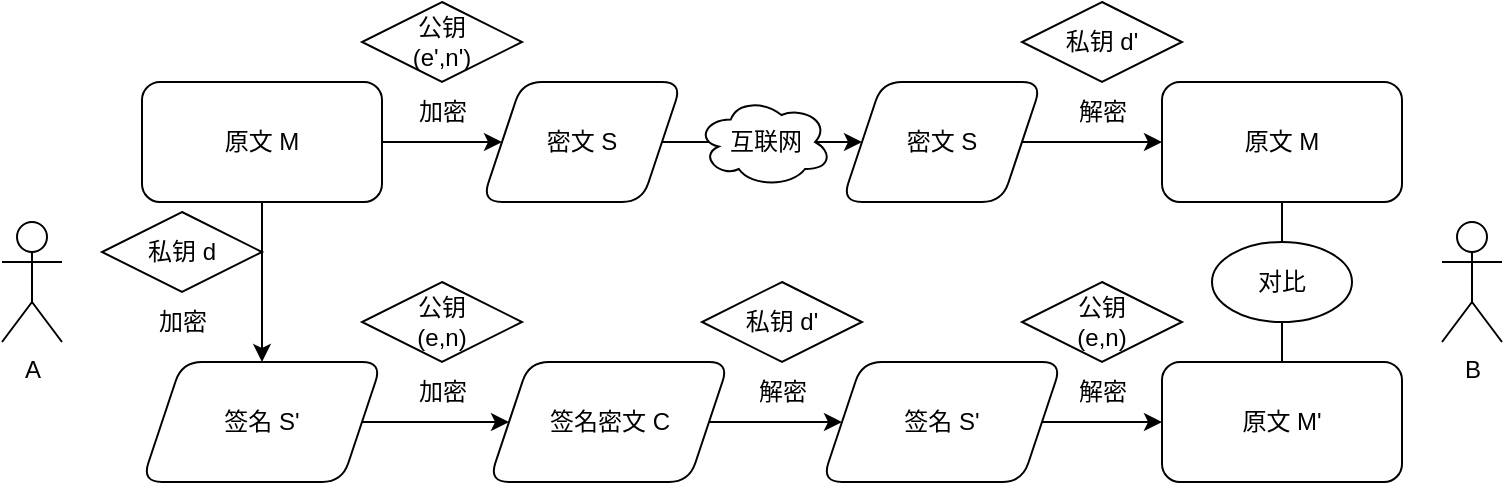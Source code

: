 <mxfile version="20.2.0" type="github">
  <diagram id="G_n_3QgChpmLCB0Kavj9" name="Page-1">
    <mxGraphModel dx="1422" dy="780" grid="1" gridSize="10" guides="1" tooltips="1" connect="1" arrows="1" fold="1" page="1" pageScale="1" pageWidth="827" pageHeight="1169" math="0" shadow="0">
      <root>
        <mxCell id="0" />
        <mxCell id="1" parent="0" />
        <mxCell id="IS-RDUfv_5DHdYZVGuzF-5" value="" style="edgeStyle=orthogonalEdgeStyle;rounded=0;orthogonalLoop=1;jettySize=auto;html=1;" parent="1" source="IS-RDUfv_5DHdYZVGuzF-1" target="IS-RDUfv_5DHdYZVGuzF-4" edge="1">
          <mxGeometry relative="1" as="geometry" />
        </mxCell>
        <mxCell id="H3AHEkD3PbG5nRIQp0Kx-16" value="" style="edgeStyle=orthogonalEdgeStyle;rounded=0;orthogonalLoop=1;jettySize=auto;html=1;" parent="1" source="IS-RDUfv_5DHdYZVGuzF-1" target="H3AHEkD3PbG5nRIQp0Kx-15" edge="1">
          <mxGeometry relative="1" as="geometry" />
        </mxCell>
        <mxCell id="IS-RDUfv_5DHdYZVGuzF-1" value="原文 M" style="rounded=1;whiteSpace=wrap;html=1;" parent="1" vertex="1">
          <mxGeometry x="80" y="40" width="120" height="60" as="geometry" />
        </mxCell>
        <mxCell id="_0rh_g9Put0Epdyz5Hfj-7" style="edgeStyle=orthogonalEdgeStyle;rounded=0;orthogonalLoop=1;jettySize=auto;html=1;exitX=1;exitY=0.5;exitDx=0;exitDy=0;entryX=0;entryY=0.5;entryDx=0;entryDy=0;endArrow=classic;endFill=1;" edge="1" parent="1" source="IS-RDUfv_5DHdYZVGuzF-4" target="_0rh_g9Put0Epdyz5Hfj-1">
          <mxGeometry relative="1" as="geometry" />
        </mxCell>
        <mxCell id="IS-RDUfv_5DHdYZVGuzF-4" value="密文 S" style="shape=parallelogram;perimeter=parallelogramPerimeter;whiteSpace=wrap;html=1;fixedSize=1;rounded=1;" parent="1" vertex="1">
          <mxGeometry x="250" y="40" width="100" height="60" as="geometry" />
        </mxCell>
        <mxCell id="_0rh_g9Put0Epdyz5Hfj-10" style="edgeStyle=orthogonalEdgeStyle;rounded=0;orthogonalLoop=1;jettySize=auto;html=1;exitX=0.5;exitY=1;exitDx=0;exitDy=0;endArrow=none;endFill=0;" edge="1" parent="1" source="IS-RDUfv_5DHdYZVGuzF-7" target="_0rh_g9Put0Epdyz5Hfj-12">
          <mxGeometry relative="1" as="geometry">
            <mxPoint x="650" y="117.5" as="targetPoint" />
          </mxGeometry>
        </mxCell>
        <mxCell id="IS-RDUfv_5DHdYZVGuzF-7" value="原文 M" style="whiteSpace=wrap;html=1;rounded=1;" parent="1" vertex="1">
          <mxGeometry x="590" y="40" width="120" height="60" as="geometry" />
        </mxCell>
        <mxCell id="H3AHEkD3PbG5nRIQp0Kx-5" value="&lt;div&gt;加密&lt;/div&gt;" style="text;html=1;align=center;verticalAlign=middle;resizable=0;points=[];autosize=1;strokeColor=none;fillColor=none;" parent="1" vertex="1">
          <mxGeometry x="205" y="40" width="50" height="30" as="geometry" />
        </mxCell>
        <mxCell id="H3AHEkD3PbG5nRIQp0Kx-3" value="&lt;div&gt;解密&lt;/div&gt;" style="text;align=center;verticalAlign=middle;resizable=0;points=[];autosize=1;strokeColor=none;fillColor=none;html=1;" parent="1" vertex="1">
          <mxGeometry x="535" y="40" width="50" height="30" as="geometry" />
        </mxCell>
        <mxCell id="H3AHEkD3PbG5nRIQp0Kx-8" value="&lt;div&gt;公钥&lt;/div&gt;&lt;div&gt;(e&#39;,n&#39;)&lt;/div&gt;" style="rhombus;whiteSpace=wrap;html=1;fillColor=default;" parent="1" vertex="1">
          <mxGeometry x="190" width="80" height="40" as="geometry" />
        </mxCell>
        <mxCell id="H3AHEkD3PbG5nRIQp0Kx-9" value="&lt;div&gt;私钥 d&#39;&lt;/div&gt;" style="rhombus;whiteSpace=wrap;html=1;fillColor=default;" parent="1" vertex="1">
          <mxGeometry x="520" width="80" height="40" as="geometry" />
        </mxCell>
        <mxCell id="H3AHEkD3PbG5nRIQp0Kx-10" value="A" style="shape=umlActor;verticalLabelPosition=bottom;verticalAlign=top;html=1;outlineConnect=0;fillColor=default;" parent="1" vertex="1">
          <mxGeometry x="10" y="110" width="30" height="60" as="geometry" />
        </mxCell>
        <mxCell id="H3AHEkD3PbG5nRIQp0Kx-19" value="" style="edgeStyle=orthogonalEdgeStyle;rounded=0;orthogonalLoop=1;jettySize=auto;html=1;" parent="1" source="H3AHEkD3PbG5nRIQp0Kx-15" target="H3AHEkD3PbG5nRIQp0Kx-18" edge="1">
          <mxGeometry relative="1" as="geometry" />
        </mxCell>
        <mxCell id="H3AHEkD3PbG5nRIQp0Kx-15" value="签名 S&#39;" style="shape=parallelogram;perimeter=parallelogramPerimeter;whiteSpace=wrap;html=1;fixedSize=1;rounded=1;" parent="1" vertex="1">
          <mxGeometry x="80" y="180" width="120" height="60" as="geometry" />
        </mxCell>
        <mxCell id="H3AHEkD3PbG5nRIQp0Kx-21" value="" style="edgeStyle=orthogonalEdgeStyle;rounded=0;orthogonalLoop=1;jettySize=auto;html=1;" parent="1" source="H3AHEkD3PbG5nRIQp0Kx-18" target="H3AHEkD3PbG5nRIQp0Kx-20" edge="1">
          <mxGeometry relative="1" as="geometry" />
        </mxCell>
        <mxCell id="H3AHEkD3PbG5nRIQp0Kx-18" value="签名密文 C" style="shape=parallelogram;perimeter=parallelogramPerimeter;whiteSpace=wrap;html=1;fixedSize=1;rounded=1;" parent="1" vertex="1">
          <mxGeometry x="253.5" y="180" width="120" height="60" as="geometry" />
        </mxCell>
        <mxCell id="H3AHEkD3PbG5nRIQp0Kx-25" value="" style="edgeStyle=orthogonalEdgeStyle;rounded=0;orthogonalLoop=1;jettySize=auto;html=1;" parent="1" source="H3AHEkD3PbG5nRIQp0Kx-20" target="H3AHEkD3PbG5nRIQp0Kx-24" edge="1">
          <mxGeometry relative="1" as="geometry" />
        </mxCell>
        <mxCell id="H3AHEkD3PbG5nRIQp0Kx-20" value="签名 S&#39;" style="shape=parallelogram;perimeter=parallelogramPerimeter;whiteSpace=wrap;html=1;fixedSize=1;rounded=1;" parent="1" vertex="1">
          <mxGeometry x="420" y="180" width="120" height="60" as="geometry" />
        </mxCell>
        <mxCell id="H3AHEkD3PbG5nRIQp0Kx-24" value="原文 M&#39;" style="whiteSpace=wrap;html=1;rounded=1;" parent="1" vertex="1">
          <mxGeometry x="590" y="180" width="120" height="60" as="geometry" />
        </mxCell>
        <mxCell id="H3AHEkD3PbG5nRIQp0Kx-29" value="B" style="shape=umlActor;verticalLabelPosition=bottom;verticalAlign=top;html=1;outlineConnect=0;fillColor=default;" parent="1" vertex="1">
          <mxGeometry x="730" y="110" width="30" height="60" as="geometry" />
        </mxCell>
        <mxCell id="H3AHEkD3PbG5nRIQp0Kx-34" value="&lt;div&gt;加密&lt;/div&gt;" style="text;html=1;align=center;verticalAlign=middle;resizable=0;points=[];autosize=1;strokeColor=none;fillColor=none;" parent="1" vertex="1">
          <mxGeometry x="205" y="180" width="50" height="30" as="geometry" />
        </mxCell>
        <mxCell id="H3AHEkD3PbG5nRIQp0Kx-35" value="&lt;div&gt;公钥&lt;/div&gt;&lt;div&gt;(e,n)&lt;br&gt;&lt;/div&gt;" style="rhombus;whiteSpace=wrap;html=1;fillColor=default;" parent="1" vertex="1">
          <mxGeometry x="190" y="140" width="80" height="40" as="geometry" />
        </mxCell>
        <mxCell id="H3AHEkD3PbG5nRIQp0Kx-38" value="&lt;div&gt;解密&lt;/div&gt;" style="text;align=center;verticalAlign=middle;resizable=0;points=[];autosize=1;strokeColor=none;fillColor=none;html=1;" parent="1" vertex="1">
          <mxGeometry x="375" y="180" width="50" height="30" as="geometry" />
        </mxCell>
        <mxCell id="H3AHEkD3PbG5nRIQp0Kx-39" value="&lt;div&gt;私钥 d&#39;&lt;br&gt;&lt;/div&gt;" style="rhombus;whiteSpace=wrap;html=1;fillColor=default;" parent="1" vertex="1">
          <mxGeometry x="360" y="140" width="80" height="40" as="geometry" />
        </mxCell>
        <mxCell id="H3AHEkD3PbG5nRIQp0Kx-42" value="&lt;div&gt;私钥 d&lt;br&gt;&lt;/div&gt;" style="rhombus;whiteSpace=wrap;html=1;fillColor=default;" parent="1" vertex="1">
          <mxGeometry x="60" y="105" width="80" height="40" as="geometry" />
        </mxCell>
        <mxCell id="H3AHEkD3PbG5nRIQp0Kx-43" value="&lt;div&gt;加密&lt;/div&gt;" style="text;html=1;align=center;verticalAlign=middle;resizable=0;points=[];autosize=1;strokeColor=none;fillColor=none;" parent="1" vertex="1">
          <mxGeometry x="75" y="145" width="50" height="30" as="geometry" />
        </mxCell>
        <mxCell id="H3AHEkD3PbG5nRIQp0Kx-44" value="&lt;div&gt;解密&lt;/div&gt;" style="text;align=center;verticalAlign=middle;resizable=0;points=[];autosize=1;strokeColor=none;fillColor=none;html=1;" parent="1" vertex="1">
          <mxGeometry x="535" y="180" width="50" height="30" as="geometry" />
        </mxCell>
        <mxCell id="H3AHEkD3PbG5nRIQp0Kx-45" value="&lt;div&gt;公钥&lt;br&gt;&lt;/div&gt;(e,n)" style="rhombus;whiteSpace=wrap;html=1;fillColor=default;" parent="1" vertex="1">
          <mxGeometry x="520" y="140" width="80" height="40" as="geometry" />
        </mxCell>
        <mxCell id="_0rh_g9Put0Epdyz5Hfj-8" style="edgeStyle=orthogonalEdgeStyle;rounded=0;orthogonalLoop=1;jettySize=auto;html=1;exitX=1;exitY=0.5;exitDx=0;exitDy=0;endArrow=classic;endFill=1;" edge="1" parent="1" source="_0rh_g9Put0Epdyz5Hfj-1" target="IS-RDUfv_5DHdYZVGuzF-7">
          <mxGeometry relative="1" as="geometry" />
        </mxCell>
        <mxCell id="_0rh_g9Put0Epdyz5Hfj-1" value="密文 S" style="shape=parallelogram;perimeter=parallelogramPerimeter;whiteSpace=wrap;html=1;fixedSize=1;rounded=1;" vertex="1" parent="1">
          <mxGeometry x="430" y="40" width="100" height="60" as="geometry" />
        </mxCell>
        <mxCell id="_0rh_g9Put0Epdyz5Hfj-2" value="互联网" style="ellipse;shape=cloud;whiteSpace=wrap;html=1;" vertex="1" parent="1">
          <mxGeometry x="357.5" y="47.5" width="67.5" height="45" as="geometry" />
        </mxCell>
        <mxCell id="_0rh_g9Put0Epdyz5Hfj-11" style="edgeStyle=orthogonalEdgeStyle;rounded=0;orthogonalLoop=1;jettySize=auto;html=1;endArrow=none;endFill=0;" edge="1" parent="1" source="_0rh_g9Put0Epdyz5Hfj-12" target="H3AHEkD3PbG5nRIQp0Kx-24">
          <mxGeometry relative="1" as="geometry">
            <mxPoint x="650" y="162.5" as="sourcePoint" />
          </mxGeometry>
        </mxCell>
        <mxCell id="_0rh_g9Put0Epdyz5Hfj-12" value="&lt;div&gt;对比&lt;/div&gt;" style="ellipse;whiteSpace=wrap;html=1;" vertex="1" parent="1">
          <mxGeometry x="615" y="120" width="70" height="40" as="geometry" />
        </mxCell>
      </root>
    </mxGraphModel>
  </diagram>
</mxfile>
